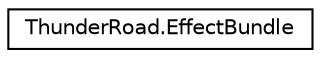 digraph "Graphical Class Hierarchy"
{
 // LATEX_PDF_SIZE
  edge [fontname="Helvetica",fontsize="10",labelfontname="Helvetica",labelfontsize="10"];
  node [fontname="Helvetica",fontsize="10",shape=record];
  rankdir="LR";
  Node0 [label="ThunderRoad.EffectBundle",height=0.2,width=0.4,color="black", fillcolor="white", style="filled",URL="$class_thunder_road_1_1_effect_bundle.html",tooltip="Class EffectBundle."];
}
